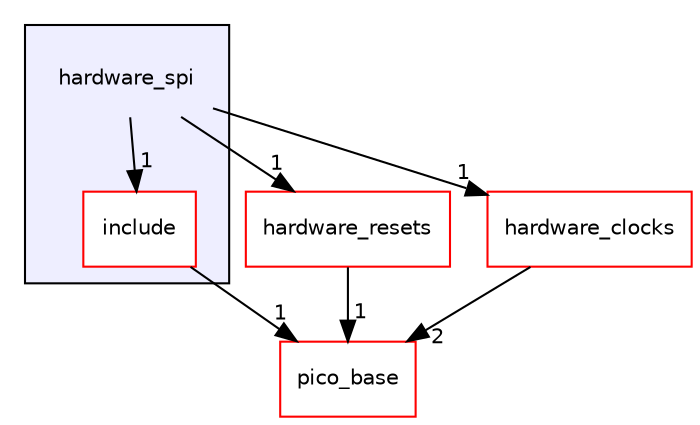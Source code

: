 digraph "hardware_spi" {
  compound=true
  node [ fontsize="10", fontname="Helvetica"];
  edge [ labelfontsize="10", labelfontname="Helvetica"];
  subgraph clusterdir_454a39d94da5af2405f7f86c1af0084e {
    graph [ bgcolor="#eeeeff", pencolor="black", label="" URL="dir_454a39d94da5af2405f7f86c1af0084e.html"];
    dir_454a39d94da5af2405f7f86c1af0084e [shape=plaintext label="hardware_spi"];
    dir_96f5218132b8ddb25f43d5d593db4268 [shape=box label="include" color="red" fillcolor="white" style="filled" URL="dir_96f5218132b8ddb25f43d5d593db4268.html"];
  }
  dir_7c67e86d35117ef699f68ef1815fbbe9 [shape=box label="hardware_resets" fillcolor="white" style="filled" color="red" URL="dir_7c67e86d35117ef699f68ef1815fbbe9.html"];
  dir_ee4ba4c32933fd9d1c9bce216e67756d [shape=box label="pico_base" fillcolor="white" style="filled" color="red" URL="dir_ee4ba4c32933fd9d1c9bce216e67756d.html"];
  dir_e2ab24579df028e26784018cb2829bf6 [shape=box label="hardware_clocks" fillcolor="white" style="filled" color="red" URL="dir_e2ab24579df028e26784018cb2829bf6.html"];
  dir_7c67e86d35117ef699f68ef1815fbbe9->dir_ee4ba4c32933fd9d1c9bce216e67756d [headlabel="1", labeldistance=1.5 headhref="dir_000099_000007.html"];
  dir_96f5218132b8ddb25f43d5d593db4268->dir_ee4ba4c32933fd9d1c9bce216e67756d [headlabel="1", labeldistance=1.5 headhref="dir_000106_000007.html"];
  dir_e2ab24579df028e26784018cb2829bf6->dir_ee4ba4c32933fd9d1c9bce216e67756d [headlabel="2", labeldistance=1.5 headhref="dir_000065_000007.html"];
  dir_454a39d94da5af2405f7f86c1af0084e->dir_7c67e86d35117ef699f68ef1815fbbe9 [headlabel="1", labeldistance=1.5 headhref="dir_000105_000099.html"];
  dir_454a39d94da5af2405f7f86c1af0084e->dir_96f5218132b8ddb25f43d5d593db4268 [headlabel="1", labeldistance=1.5 headhref="dir_000105_000106.html"];
  dir_454a39d94da5af2405f7f86c1af0084e->dir_e2ab24579df028e26784018cb2829bf6 [headlabel="1", labeldistance=1.5 headhref="dir_000105_000065.html"];
}
